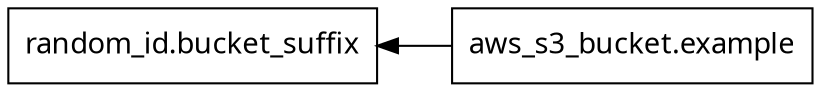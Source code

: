 digraph G {
  rankdir = "RL";
  node [shape = rect, fontname = "sans-serif"];
  "aws_s3_bucket.example" [label="aws_s3_bucket.example"];
  "random_id.bucket_suffix" [label="random_id.bucket_suffix"];
  "aws_s3_bucket.example" -> "random_id.bucket_suffix";
}
